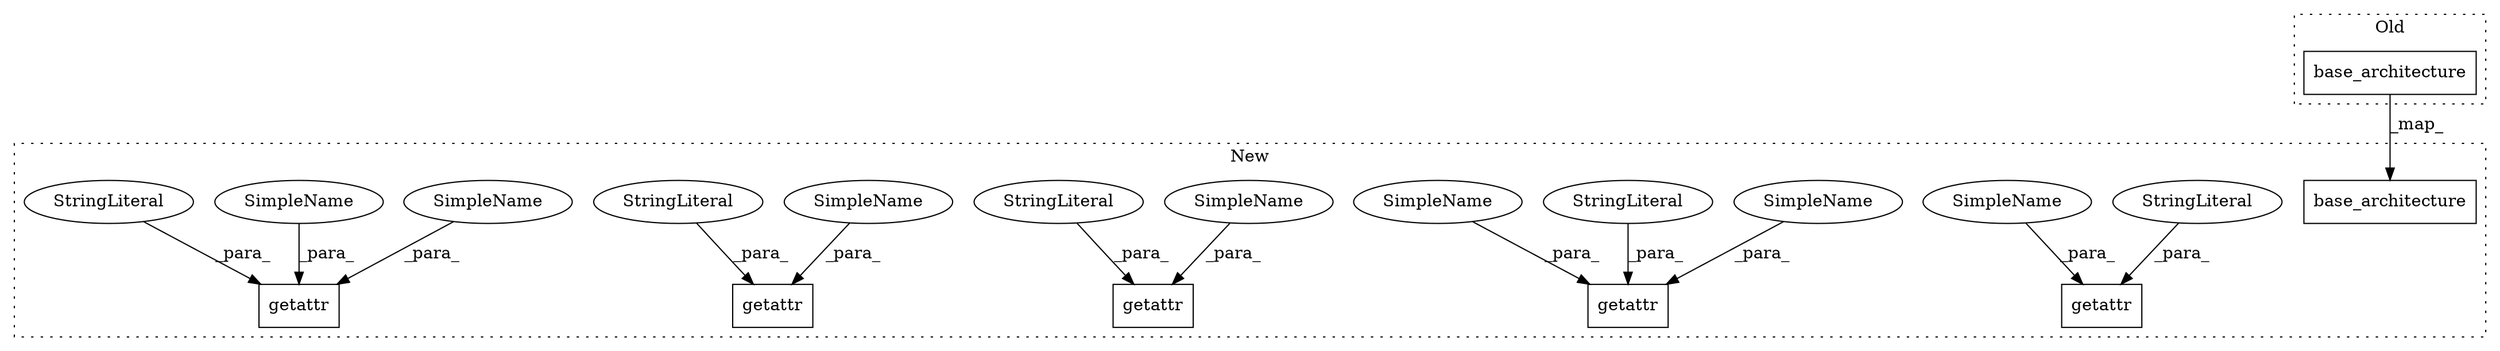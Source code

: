 digraph G {
subgraph cluster0 {
1 [label="base_architecture" a="32" s="18452,18474" l="18,1" shape="box"];
label = "Old";
style="dotted";
}
subgraph cluster1 {
2 [label="base_architecture" a="32" s="18961,18983" l="18,1" shape="box"];
3 [label="getattr" a="32" s="18845,18880" l="8,1" shape="box"];
4 [label="StringLiteral" a="45" s="18858" l="16" shape="ellipse"];
5 [label="getattr" a="32" s="18654,18690" l="8,1" shape="box"];
6 [label="StringLiteral" a="45" s="18667" l="19" shape="ellipse"];
7 [label="getattr" a="32" s="18717,18752" l="8,1" shape="box"];
8 [label="StringLiteral" a="45" s="18730" l="16" shape="ellipse"];
9 [label="getattr" a="32" s="18914,18954" l="8,1" shape="box"];
10 [label="StringLiteral" a="45" s="18927" l="23" shape="ellipse"];
11 [label="getattr" a="32" s="18782,18818" l="8,1" shape="box"];
12 [label="StringLiteral" a="45" s="18795" l="19" shape="ellipse"];
13 [label="SimpleName" a="42" s="18853" l="4" shape="ellipse"];
14 [label="SimpleName" a="42" s="18662" l="4" shape="ellipse"];
15 [label="SimpleName" a="42" s="18725" l="4" shape="ellipse"];
16 [label="SimpleName" a="42" s="18790" l="4" shape="ellipse"];
17 [label="SimpleName" a="42" s="18922" l="4" shape="ellipse"];
18 [label="SimpleName" a="42" s="18875" l="5" shape="ellipse"];
19 [label="SimpleName" a="42" s="18747" l="5" shape="ellipse"];
label = "New";
style="dotted";
}
1 -> 2 [label="_map_"];
4 -> 3 [label="_para_"];
6 -> 5 [label="_para_"];
8 -> 7 [label="_para_"];
10 -> 9 [label="_para_"];
12 -> 11 [label="_para_"];
13 -> 3 [label="_para_"];
14 -> 5 [label="_para_"];
15 -> 7 [label="_para_"];
16 -> 11 [label="_para_"];
17 -> 9 [label="_para_"];
18 -> 3 [label="_para_"];
19 -> 7 [label="_para_"];
}